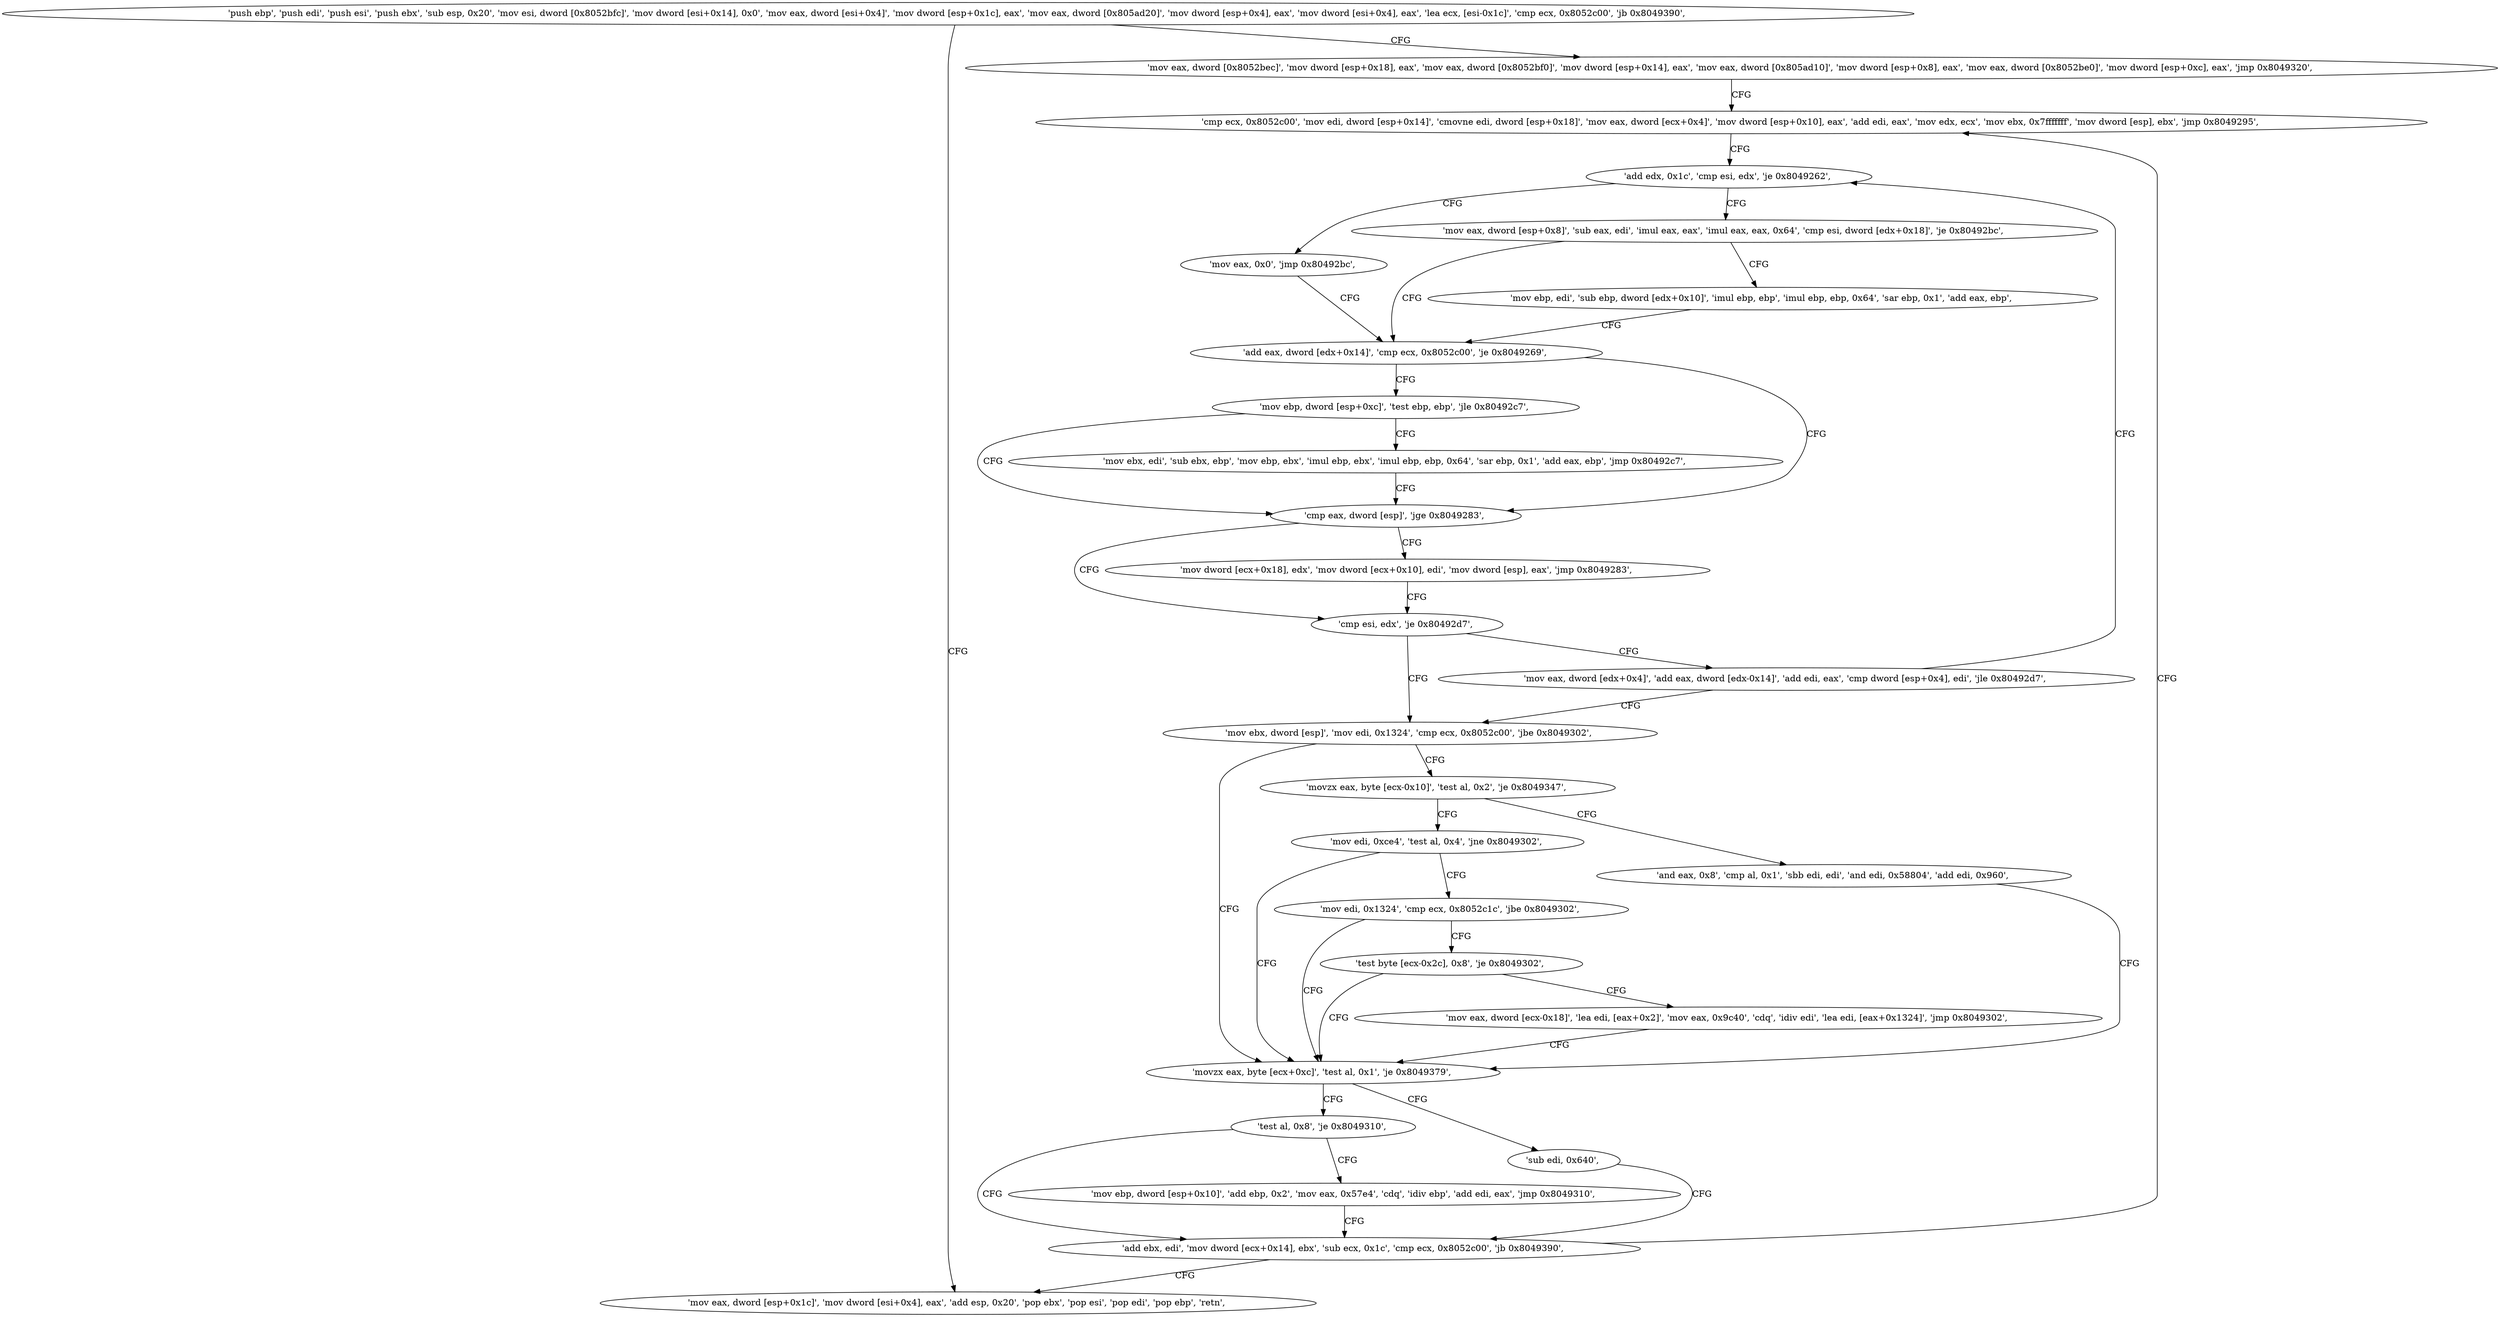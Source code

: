 digraph "func" {
"134517251" [label = "'push ebp', 'push edi', 'push esi', 'push ebx', 'sub esp, 0x20', 'mov esi, dword [0x8052bfc]', 'mov dword [esi+0x14], 0x0', 'mov eax, dword [esi+0x4]', 'mov dword [esp+0x1c], eax', 'mov eax, dword [0x805ad20]', 'mov dword [esp+0x4], eax', 'mov dword [esi+0x4], eax', 'lea ecx, [esi-0x1c]', 'cmp ecx, 0x8052c00', 'jb 0x8049390', " ]
"134517648" [label = "'mov eax, dword [esp+0x1c]', 'mov dword [esi+0x4], eax', 'add esp, 0x20', 'pop ebx', 'pop esi', 'pop edi', 'pop ebp', 'retn', " ]
"134517305" [label = "'mov eax, dword [0x8052bec]', 'mov dword [esp+0x18], eax', 'mov eax, dword [0x8052bf0]', 'mov dword [esp+0x14], eax', 'mov eax, dword [0x805ad10]', 'mov dword [esp+0x8], eax', 'mov eax, dword [0x8052be0]', 'mov dword [esp+0xc], eax', 'jmp 0x8049320', " ]
"134517536" [label = "'cmp ecx, 0x8052c00', 'mov edi, dword [esp+0x14]', 'cmovne edi, dword [esp+0x18]', 'mov eax, dword [ecx+0x4]', 'mov dword [esp+0x10], eax', 'add edi, eax', 'mov edx, ecx', 'mov ebx, 0x7fffffff', 'mov dword [esp], ebx', 'jmp 0x8049295', " ]
"134517397" [label = "'add edx, 0x1c', 'cmp esi, edx', 'je 0x8049262', " ]
"134517346" [label = "'mov eax, 0x0', 'jmp 0x80492bc', " ]
"134517404" [label = "'mov eax, dword [esp+0x8]', 'sub eax, edi', 'imul eax, eax', 'imul eax, eax, 0x64', 'cmp esi, dword [edx+0x18]', 'je 0x80492bc', " ]
"134517436" [label = "'add eax, dword [edx+0x14]', 'cmp ecx, 0x8052c00', 'je 0x8049269', " ]
"134517421" [label = "'mov ebp, edi', 'sub ebp, dword [edx+0x10]', 'imul ebp, ebp', 'imul ebp, ebp, 0x64', 'sar ebp, 0x1', 'add eax, ebp', " ]
"134517353" [label = "'mov ebp, dword [esp+0xc]', 'test ebp, ebp', 'jle 0x80492c7', " ]
"134517447" [label = "'cmp eax, dword [esp]', 'jge 0x8049283', " ]
"134517361" [label = "'mov ebx, edi', 'sub ebx, ebp', 'mov ebp, ebx', 'imul ebp, ebx', 'imul ebp, ebp, 0x64', 'sar ebp, 0x1', 'add eax, ebp', 'jmp 0x80492c7', " ]
"134517379" [label = "'cmp esi, edx', 'je 0x80492d7', " ]
"134517452" [label = "'mov dword [ecx+0x18], edx', 'mov dword [ecx+0x10], edi', 'mov dword [esp], eax', 'jmp 0x8049283', " ]
"134517463" [label = "'mov ebx, dword [esp]', 'mov edi, 0x1324', 'cmp ecx, 0x8052c00', 'jbe 0x8049302', " ]
"134517383" [label = "'mov eax, dword [edx+0x4]', 'add eax, dword [edx-0x14]', 'add edi, eax', 'cmp dword [esp+0x4], edi', 'jle 0x80492d7', " ]
"134517506" [label = "'movzx eax, byte [ecx+0xc]', 'test al, 0x1', 'je 0x8049379', " ]
"134517479" [label = "'movzx eax, byte [ecx-0x10]', 'test al, 0x2', 'je 0x8049347', " ]
"134517625" [label = "'test al, 0x8', 'je 0x8049310', " ]
"134517514" [label = "'sub edi, 0x640', " ]
"134517575" [label = "'mov edi, 0xce4', 'test al, 0x4', 'jne 0x8049302', " ]
"134517487" [label = "'and eax, 0x8', 'cmp al, 0x1', 'sbb edi, edi', 'and edi, 0x58804', 'add edi, 0x960', " ]
"134517520" [label = "'add ebx, edi', 'mov dword [ecx+0x14], ebx', 'sub ecx, 0x1c', 'cmp ecx, 0x8052c00', 'jb 0x8049390', " ]
"134517629" [label = "'mov ebp, dword [esp+0x10]', 'add ebp, 0x2', 'mov eax, 0x57e4', 'cdq', 'idiv ebp', 'add edi, eax', 'jmp 0x8049310', " ]
"134517584" [label = "'mov edi, 0x1324', 'cmp ecx, 0x8052c1c', 'jbe 0x8049302', " ]
"134517597" [label = "'test byte [ecx-0x2c], 0x8', 'je 0x8049302', " ]
"134517603" [label = "'mov eax, dword [ecx-0x18]', 'lea edi, [eax+0x2]', 'mov eax, 0x9c40', 'cdq', 'idiv edi', 'lea edi, [eax+0x1324]', 'jmp 0x8049302', " ]
"134517251" -> "134517648" [ label = "CFG" ]
"134517251" -> "134517305" [ label = "CFG" ]
"134517305" -> "134517536" [ label = "CFG" ]
"134517536" -> "134517397" [ label = "CFG" ]
"134517397" -> "134517346" [ label = "CFG" ]
"134517397" -> "134517404" [ label = "CFG" ]
"134517346" -> "134517436" [ label = "CFG" ]
"134517404" -> "134517436" [ label = "CFG" ]
"134517404" -> "134517421" [ label = "CFG" ]
"134517436" -> "134517353" [ label = "CFG" ]
"134517436" -> "134517447" [ label = "CFG" ]
"134517421" -> "134517436" [ label = "CFG" ]
"134517353" -> "134517447" [ label = "CFG" ]
"134517353" -> "134517361" [ label = "CFG" ]
"134517447" -> "134517379" [ label = "CFG" ]
"134517447" -> "134517452" [ label = "CFG" ]
"134517361" -> "134517447" [ label = "CFG" ]
"134517379" -> "134517463" [ label = "CFG" ]
"134517379" -> "134517383" [ label = "CFG" ]
"134517452" -> "134517379" [ label = "CFG" ]
"134517463" -> "134517506" [ label = "CFG" ]
"134517463" -> "134517479" [ label = "CFG" ]
"134517383" -> "134517463" [ label = "CFG" ]
"134517383" -> "134517397" [ label = "CFG" ]
"134517506" -> "134517625" [ label = "CFG" ]
"134517506" -> "134517514" [ label = "CFG" ]
"134517479" -> "134517575" [ label = "CFG" ]
"134517479" -> "134517487" [ label = "CFG" ]
"134517625" -> "134517520" [ label = "CFG" ]
"134517625" -> "134517629" [ label = "CFG" ]
"134517514" -> "134517520" [ label = "CFG" ]
"134517575" -> "134517506" [ label = "CFG" ]
"134517575" -> "134517584" [ label = "CFG" ]
"134517487" -> "134517506" [ label = "CFG" ]
"134517520" -> "134517648" [ label = "CFG" ]
"134517520" -> "134517536" [ label = "CFG" ]
"134517629" -> "134517520" [ label = "CFG" ]
"134517584" -> "134517506" [ label = "CFG" ]
"134517584" -> "134517597" [ label = "CFG" ]
"134517597" -> "134517506" [ label = "CFG" ]
"134517597" -> "134517603" [ label = "CFG" ]
"134517603" -> "134517506" [ label = "CFG" ]
}
